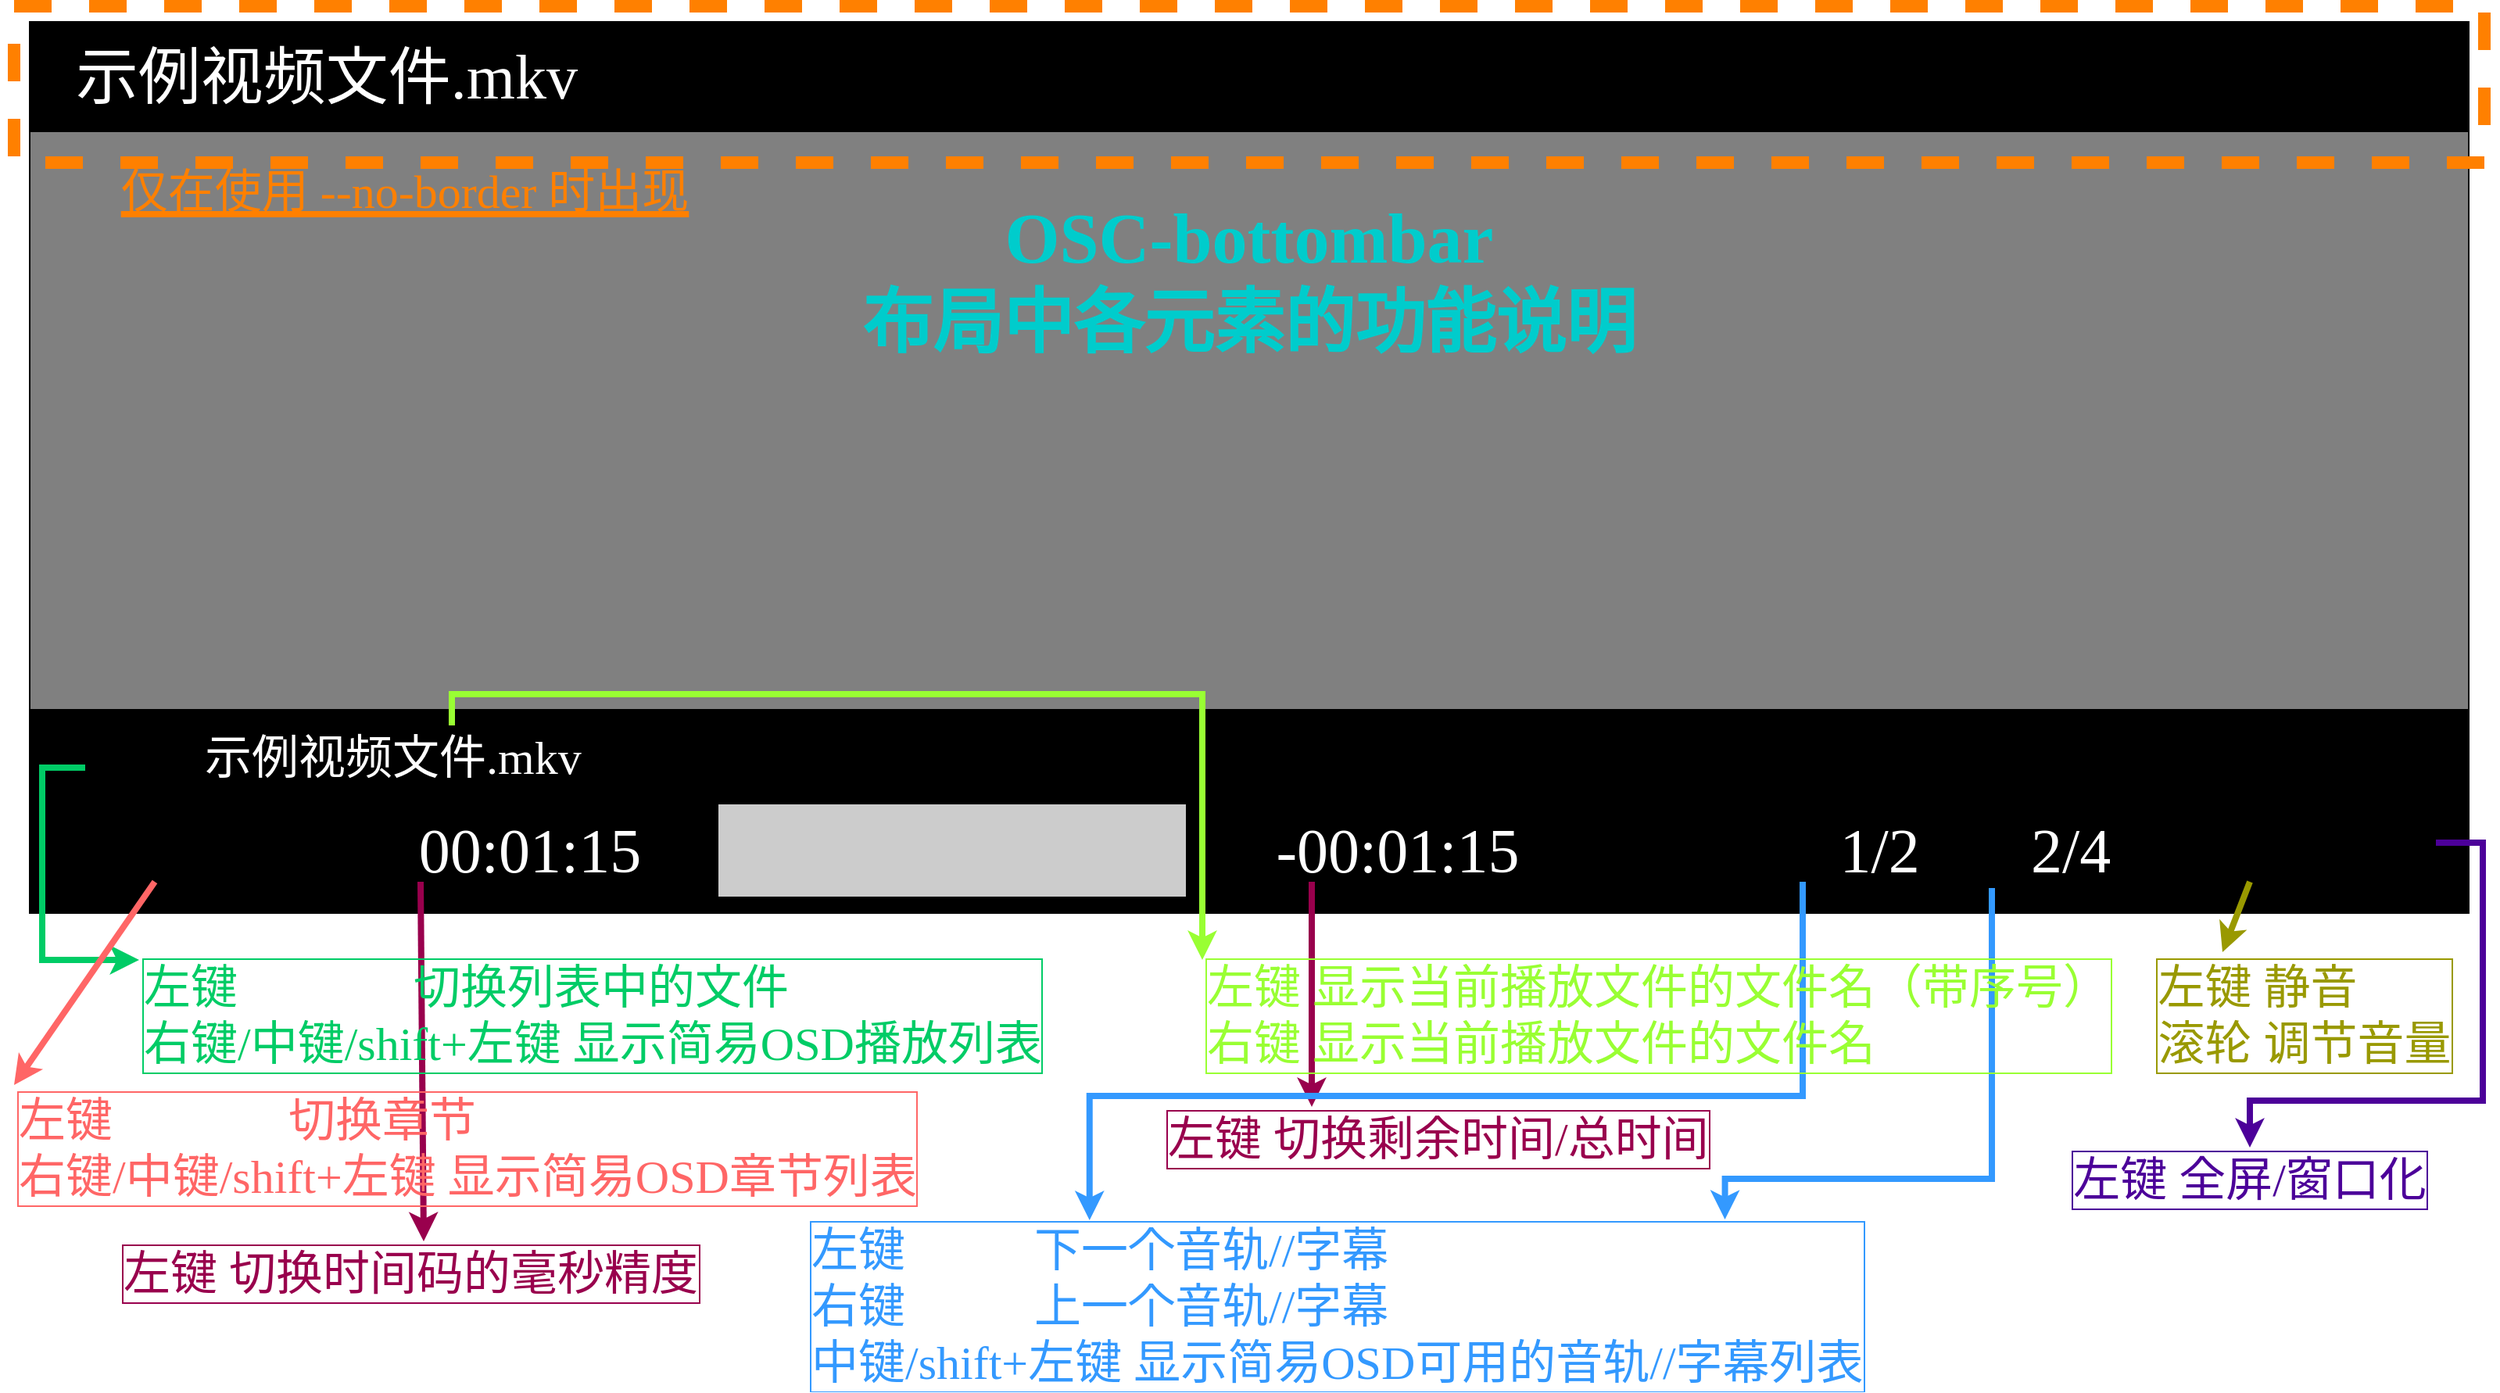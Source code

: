 <mxfile version="16.5.1" type="device"><diagram id="7h_FbiGgvGLcnMoeMuek" name="第 1 页"><mxGraphModel dx="2208" dy="1360" grid="1" gridSize="10" guides="1" tooltips="1" connect="1" arrows="1" fold="1" page="1" pageScale="1" pageWidth="1600" pageHeight="900" math="0" shadow="0"><root><mxCell id="0"/><mxCell id="1" parent="0"/><mxCell id="bVP3_HaGR9CUdi2udwyb-27" value="" style="group" vertex="1" connectable="0" parent="1"><mxGeometry x="20" y="20" width="1570" height="570" as="geometry"/></mxCell><mxCell id="bVP3_HaGR9CUdi2udwyb-1" value="" style="rounded=0;whiteSpace=wrap;html=1;fillColor=#808080;" vertex="1" parent="bVP3_HaGR9CUdi2udwyb-27"><mxGeometry width="1560" height="570" as="geometry"/></mxCell><mxCell id="bVP3_HaGR9CUdi2udwyb-5" value="" style="rounded=0;whiteSpace=wrap;html=1;fontFamily=思源等宽;fontSize=40;fontColor=#FFFFFF;fillColor=#000000;" vertex="1" parent="bVP3_HaGR9CUdi2udwyb-27"><mxGeometry width="1560" height="70" as="geometry"/></mxCell><mxCell id="bVP3_HaGR9CUdi2udwyb-2" value="&lt;font style=&quot;font-size: 40px;&quot;&gt;  &lt;/font&gt;" style="text;html=1;strokeColor=none;fillColor=none;align=center;verticalAlign=middle;whiteSpace=wrap;rounded=0;fontFamily=mpv-osd-symbols;fontColor=#FFFFFF;fontSize=40;" vertex="1" parent="bVP3_HaGR9CUdi2udwyb-27"><mxGeometry x="1380" width="180" height="70" as="geometry"/></mxCell><mxCell id="bVP3_HaGR9CUdi2udwyb-3" value="&lt;font face=&quot;思源等宽&quot; style=&quot;font-size: 40px;&quot;&gt;示例视频文件.mkv&lt;/font&gt;" style="text;html=1;strokeColor=none;fillColor=none;align=center;verticalAlign=middle;whiteSpace=wrap;rounded=0;fontFamily=mpv-osd-symbols;fontColor=#FFFFFF;fontSize=40;" vertex="1" parent="bVP3_HaGR9CUdi2udwyb-27"><mxGeometry width="380" height="70" as="geometry"/></mxCell><mxCell id="bVP3_HaGR9CUdi2udwyb-6" value="" style="rounded=0;whiteSpace=wrap;html=1;fontFamily=思源等宽;fontSize=40;fontColor=#FFFFFF;fillColor=#000000;" vertex="1" parent="bVP3_HaGR9CUdi2udwyb-27"><mxGeometry y="440" width="1560" height="50" as="geometry"/></mxCell><mxCell id="bVP3_HaGR9CUdi2udwyb-7" value="" style="rounded=0;whiteSpace=wrap;html=1;fontFamily=思源等宽;fontSize=40;fontColor=#FFFFFF;fillColor=#000000;" vertex="1" parent="bVP3_HaGR9CUdi2udwyb-27"><mxGeometry y="490" width="1560" height="80" as="geometry"/></mxCell><mxCell id="bVP3_HaGR9CUdi2udwyb-4" value="&lt;font style=&quot;font-size: 30px;&quot;&gt;&amp;nbsp; &lt;/font&gt;" style="text;html=1;strokeColor=none;fillColor=none;align=center;verticalAlign=middle;whiteSpace=wrap;rounded=0;fontFamily=mpv-osd-symbols;fontColor=#FFFFFF;fontSize=30;" vertex="1" parent="bVP3_HaGR9CUdi2udwyb-27"><mxGeometry y="440" width="120" height="60" as="geometry"/></mxCell><mxCell id="bVP3_HaGR9CUdi2udwyb-8" value="&lt;span style=&quot;font-size: 30px&quot;&gt;&lt;font style=&quot;font-size: 30px&quot;&gt;示例视频文件.mkv&lt;/font&gt;&lt;/span&gt;" style="text;html=1;strokeColor=none;fillColor=none;align=left;verticalAlign=middle;whiteSpace=wrap;rounded=0;fontFamily=思源等宽;fontColor=#FFFFFF;fontSize=30;" vertex="1" parent="bVP3_HaGR9CUdi2udwyb-27"><mxGeometry x="110" y="440" width="1440" height="60" as="geometry"/></mxCell><mxCell id="bVP3_HaGR9CUdi2udwyb-19" value="&lt;font style=&quot;font-size: 40px;&quot;&gt;&amp;nbsp; &amp;nbsp; &lt;/font&gt;" style="text;html=1;strokeColor=none;fillColor=none;align=center;verticalAlign=middle;whiteSpace=wrap;rounded=0;fontFamily=mpv-osd-symbols;fontColor=#FFFFFF;fontSize=40;" vertex="1" parent="bVP3_HaGR9CUdi2udwyb-27"><mxGeometry y="490" width="190" height="80" as="geometry"/></mxCell><mxCell id="bVP3_HaGR9CUdi2udwyb-21" value="" style="rounded=0;whiteSpace=wrap;html=1;fontFamily=思源等宽;fontSize=50;fontColor=#CCCCCC;fillColor=#CCCCCC;" vertex="1" parent="bVP3_HaGR9CUdi2udwyb-27"><mxGeometry x="440" y="500" width="300" height="60" as="geometry"/></mxCell><mxCell id="bVP3_HaGR9CUdi2udwyb-22" value="&lt;font face=&quot;思源等宽&quot; style=&quot;font-size: 40px;&quot;&gt;00:01:15&lt;/font&gt;" style="text;html=1;strokeColor=none;fillColor=none;align=center;verticalAlign=middle;whiteSpace=wrap;rounded=0;fontFamily=mpv-osd-symbols;fontColor=#FFFFFF;fontSize=40;" vertex="1" parent="bVP3_HaGR9CUdi2udwyb-27"><mxGeometry x="210" y="490" width="220" height="80" as="geometry"/></mxCell><mxCell id="bVP3_HaGR9CUdi2udwyb-23" value="&lt;font face=&quot;思源等宽&quot; style=&quot;font-size: 40px;&quot;&gt;-00:01:15&lt;/font&gt;" style="text;html=1;strokeColor=none;fillColor=none;align=center;verticalAlign=middle;whiteSpace=wrap;rounded=0;fontFamily=mpv-osd-symbols;fontColor=#FFFFFF;fontSize=40;" vertex="1" parent="bVP3_HaGR9CUdi2udwyb-27"><mxGeometry x="750" y="490" width="250" height="80" as="geometry"/></mxCell><mxCell id="bVP3_HaGR9CUdi2udwyb-24" value="&lt;font style=&quot;font-size: 40px&quot;&gt;&amp;nbsp;&lt;font face=&quot;思源等宽&quot; style=&quot;font-size: 40px&quot;&gt;1/2&lt;/font&gt;&amp;nbsp; &amp;nbsp; &lt;font face=&quot;思源等宽&quot; style=&quot;font-size: 40px&quot;&gt;2/4&lt;/font&gt;&amp;nbsp; &amp;nbsp; &amp;nbsp; &lt;/font&gt;" style="text;html=1;strokeColor=none;fillColor=none;align=center;verticalAlign=middle;whiteSpace=wrap;rounded=0;fontFamily=mpv-osd-symbols;fontColor=#FFFFFF;fontSize=40;" vertex="1" parent="bVP3_HaGR9CUdi2udwyb-27"><mxGeometry x="1010" y="490" width="550" height="80" as="geometry"/></mxCell><mxCell id="bVP3_HaGR9CUdi2udwyb-9" value="&lt;font style=&quot;font-size: 45px&quot; color=&quot;#00cccc&quot;&gt;&lt;b&gt;OSC-bottombar&lt;br&gt;布局中各元素的功能说明&lt;/b&gt;&lt;/font&gt;" style="text;html=1;strokeColor=none;fillColor=none;align=center;verticalAlign=middle;whiteSpace=wrap;rounded=0;fontFamily=思源等宽;fontSize=40;fontColor=#FFFFFF;" vertex="1" parent="bVP3_HaGR9CUdi2udwyb-27"><mxGeometry x="524" y="110" width="512" height="110" as="geometry"/></mxCell><mxCell id="bVP3_HaGR9CUdi2udwyb-31" value="" style="group" vertex="1" connectable="0" parent="bVP3_HaGR9CUdi2udwyb-27"><mxGeometry x="-10" y="-10" width="1580" height="130" as="geometry"/></mxCell><mxCell id="bVP3_HaGR9CUdi2udwyb-28" value="" style="rounded=0;whiteSpace=wrap;html=1;fontFamily=思源等宽;fontSize=40;fontColor=#CCCCCC;fillColor=none;dashed=1;strokeColor=#FF8000;strokeWidth=8;" vertex="1" parent="bVP3_HaGR9CUdi2udwyb-31"><mxGeometry width="1580" height="100" as="geometry"/></mxCell><mxCell id="bVP3_HaGR9CUdi2udwyb-29" value="&lt;u&gt;&lt;font style=&quot;font-size: 30px&quot;&gt;仅在使用 --no-border 时出现&lt;/font&gt;&lt;/u&gt;" style="text;html=1;strokeColor=none;fillColor=none;align=center;verticalAlign=middle;whiteSpace=wrap;rounded=0;dashed=1;fontFamily=思源等宽;fontSize=40;fontColor=#FF8000;" vertex="1" parent="bVP3_HaGR9CUdi2udwyb-31"><mxGeometry x="10" y="100" width="480" height="30" as="geometry"/></mxCell><mxCell id="bVP3_HaGR9CUdi2udwyb-36" value="" style="edgeStyle=elbowEdgeStyle;elbow=vertical;endArrow=classic;html=1;rounded=0;fontFamily=思源等宽;fontSize=30;fontColor=none;strokeColor=#99FF33;strokeWidth=4;labelBackgroundColor=default;noLabel=1;entryX=0;entryY=0;entryDx=0;entryDy=0;" edge="1" parent="bVP3_HaGR9CUdi2udwyb-27" target="bVP3_HaGR9CUdi2udwyb-38"><mxGeometry width="50" height="50" relative="1" as="geometry"><mxPoint x="270" y="450" as="sourcePoint"/><mxPoint x="730" y="600" as="targetPoint"/><Array as="points"><mxPoint x="330" y="430"/></Array></mxGeometry></mxCell><mxCell id="bVP3_HaGR9CUdi2udwyb-34" value="" style="edgeStyle=elbowEdgeStyle;elbow=horizontal;endArrow=classic;html=1;rounded=0;fontFamily=思源等宽;fontSize=30;fontColor=#FF8000;exitX=0.25;exitY=0;exitDx=0;exitDy=0;strokeColor=#00CC66;strokeWidth=4;entryX=0;entryY=0;entryDx=0;entryDy=0;" edge="1" parent="1" target="bVP3_HaGR9CUdi2udwyb-35"><mxGeometry width="50" height="50" relative="1" as="geometry"><mxPoint x="55.5" y="497" as="sourcePoint"/><mxPoint x="85" y="632" as="targetPoint"/><Array as="points"><mxPoint x="28" y="647"/></Array></mxGeometry></mxCell><mxCell id="bVP3_HaGR9CUdi2udwyb-39" value="" style="endArrow=classic;html=1;rounded=0;labelBackgroundColor=default;fontFamily=思源等宽;fontSize=30;fontColor=#99FF33;strokeColor=#FF6666;strokeWidth=4;entryX=0;entryY=0;entryDx=0;entryDy=0;" edge="1" parent="1" target="bVP3_HaGR9CUdi2udwyb-40"><mxGeometry width="50" height="50" relative="1" as="geometry"><mxPoint x="100" y="570" as="sourcePoint"/><mxPoint x="100" y="710" as="targetPoint"/></mxGeometry></mxCell><mxCell id="bVP3_HaGR9CUdi2udwyb-42" value="" style="endArrow=classic;html=1;rounded=0;labelBackgroundColor=default;fontFamily=思源等宽;fontSize=30;fontColor=#FF6666;strokeColor=#99004D;strokeWidth=4;entryX=0.5;entryY=0;entryDx=0;entryDy=0;" edge="1" parent="1" target="bVP3_HaGR9CUdi2udwyb-43"><mxGeometry width="50" height="50" relative="1" as="geometry"><mxPoint x="270" y="570" as="sourcePoint"/><mxPoint x="270" y="800" as="targetPoint"/></mxGeometry></mxCell><mxCell id="bVP3_HaGR9CUdi2udwyb-43" value="左键 切换时间码的毫秒精度" style="text;html=1;strokeColor=none;fillColor=none;align=left;verticalAlign=middle;whiteSpace=wrap;rounded=0;dashed=1;labelBackgroundColor=none;labelBorderColor=#99004D;fontFamily=思源等宽;fontSize=30;fontColor=#99004D;" vertex="1" parent="1"><mxGeometry x="77" y="800" width="390" height="40" as="geometry"/></mxCell><mxCell id="bVP3_HaGR9CUdi2udwyb-40" value="左键&amp;nbsp; &amp;nbsp; &amp;nbsp; &amp;nbsp; &amp;nbsp; &amp;nbsp; &amp;nbsp; &amp;nbsp;切换章节&lt;br&gt;右键/中键/shift+左键 显示简易OSD章节列表" style="text;html=1;strokeColor=none;fillColor=none;align=left;verticalAlign=middle;whiteSpace=wrap;rounded=0;dashed=1;labelBackgroundColor=none;labelBorderColor=#FF6666;fontFamily=思源等宽;fontSize=30;fontColor=#FF6666;" vertex="1" parent="1"><mxGeometry x="10" y="700" width="670" height="80" as="geometry"/></mxCell><mxCell id="bVP3_HaGR9CUdi2udwyb-35" value="左键&amp;nbsp; &amp;nbsp; &amp;nbsp; &amp;nbsp; &amp;nbsp; &amp;nbsp; &amp;nbsp; &amp;nbsp;切换列表中的文件&lt;br&gt;&lt;div&gt;&lt;span&gt;右键/中键/shift+左键 显示简易OSD播放列表&lt;/span&gt;&lt;/div&gt;" style="text;html=1;strokeColor=none;fillColor=none;align=left;verticalAlign=middle;whiteSpace=wrap;rounded=0;dashed=1;fontFamily=思源等宽;fontSize=30;fontColor=#00CC66;labelBorderColor=#00CC66;labelBackgroundColor=none;" vertex="1" parent="1"><mxGeometry x="90" y="620" width="670" height="70" as="geometry"/></mxCell><mxCell id="bVP3_HaGR9CUdi2udwyb-44" value="左键 切换剩余时间/总时间" style="text;html=1;strokeColor=none;fillColor=none;align=left;verticalAlign=middle;whiteSpace=wrap;rounded=0;dashed=1;labelBackgroundColor=none;labelBorderColor=#99004D;fontFamily=思源等宽;fontSize=30;fontColor=#99004D;" vertex="1" parent="1"><mxGeometry x="745" y="714" width="380" height="40" as="geometry"/></mxCell><mxCell id="bVP3_HaGR9CUdi2udwyb-45" value="" style="endArrow=classic;html=1;rounded=0;labelBackgroundColor=default;fontFamily=思源等宽;fontSize=30;fontColor=#FF6666;strokeColor=#99004D;strokeWidth=4;entryX=0.25;entryY=0;entryDx=0;entryDy=0;" edge="1" parent="1" target="bVP3_HaGR9CUdi2udwyb-44"><mxGeometry width="50" height="50" relative="1" as="geometry"><mxPoint x="840" y="570" as="sourcePoint"/><mxPoint x="840" y="710" as="targetPoint"/></mxGeometry></mxCell><mxCell id="bVP3_HaGR9CUdi2udwyb-46" value="" style="edgeStyle=elbowEdgeStyle;elbow=vertical;endArrow=classic;html=1;rounded=0;labelBackgroundColor=default;fontFamily=思源等宽;fontSize=30;fontColor=#99004D;strokeColor=#3399FF;strokeWidth=4;entryX=0.231;entryY=0.004;entryDx=0;entryDy=0;entryPerimeter=0;" edge="1" parent="1" target="bVP3_HaGR9CUdi2udwyb-47"><mxGeometry width="50" height="50" relative="1" as="geometry"><mxPoint x="1154" y="570" as="sourcePoint"/><mxPoint x="690" y="734" as="targetPoint"/><Array as="points"><mxPoint x="920" y="707"/></Array></mxGeometry></mxCell><mxCell id="bVP3_HaGR9CUdi2udwyb-47" value="左键&amp;nbsp; &amp;nbsp; &amp;nbsp; &amp;nbsp; &amp;nbsp; &amp;nbsp;下一个音轨//字幕&lt;br&gt;右键&amp;nbsp; &amp;nbsp; &amp;nbsp; &amp;nbsp; &amp;nbsp; &amp;nbsp;上一个音轨//字幕&lt;br&gt;中键/shift+左键 显示简易OSD可用的音轨//字幕列表" style="text;html=1;strokeColor=none;fillColor=none;align=left;verticalAlign=middle;whiteSpace=wrap;rounded=0;dashed=1;labelBackgroundColor=none;labelBorderColor=#3399FF;fontFamily=思源等宽;fontSize=30;fontColor=#3399FF;" vertex="1" parent="1"><mxGeometry x="517" y="786" width="783" height="110" as="geometry"/></mxCell><mxCell id="bVP3_HaGR9CUdi2udwyb-49" value="" style="edgeStyle=segmentEdgeStyle;endArrow=classic;html=1;rounded=0;labelBackgroundColor=default;fontFamily=思源等宽;fontSize=30;fontColor=#3399FF;strokeColor=#3399FF;strokeWidth=4;entryX=0.75;entryY=0;entryDx=0;entryDy=0;" edge="1" parent="1" target="bVP3_HaGR9CUdi2udwyb-47"><mxGeometry width="50" height="50" relative="1" as="geometry"><mxPoint x="1275" y="574" as="sourcePoint"/><mxPoint x="1140" y="714" as="targetPoint"/><Array as="points"><mxPoint x="1275" y="760"/><mxPoint x="1104" y="760"/></Array></mxGeometry></mxCell><mxCell id="bVP3_HaGR9CUdi2udwyb-38" value="左键 显示当前播放文件的文件名（带序号）&lt;br&gt;&lt;div&gt;右键 显示当前播放文件的文件名&lt;/div&gt;" style="text;html=1;strokeColor=none;fillColor=none;align=left;verticalAlign=middle;whiteSpace=wrap;rounded=0;dashed=1;labelBorderColor=#99FF33;fontFamily=思源等宽;fontSize=30;fontColor=#99FF33;labelBackgroundColor=none;" vertex="1" parent="1"><mxGeometry x="770" y="620" width="600" height="70" as="geometry"/></mxCell><mxCell id="bVP3_HaGR9CUdi2udwyb-50" value="" style="endArrow=classic;html=1;rounded=0;labelBackgroundColor=default;fontFamily=思源等宽;fontSize=30;fontColor=#999900;strokeColor=#999900;strokeWidth=4;entryX=0.25;entryY=0;entryDx=0;entryDy=0;" edge="1" parent="1" target="bVP3_HaGR9CUdi2udwyb-51"><mxGeometry width="50" height="50" relative="1" as="geometry"><mxPoint x="1440" y="570" as="sourcePoint"/><mxPoint x="1450" y="630" as="targetPoint"/></mxGeometry></mxCell><mxCell id="bVP3_HaGR9CUdi2udwyb-51" value="&lt;div style=&quot;text-align: left&quot;&gt;&lt;span&gt;左键 静音&lt;/span&gt;&lt;/div&gt;&lt;div style=&quot;text-align: left&quot;&gt;&lt;span&gt;滚轮 调节音量&lt;/span&gt;&lt;/div&gt;" style="text;html=1;strokeColor=none;fillColor=none;align=center;verticalAlign=middle;whiteSpace=wrap;rounded=0;dashed=1;labelBackgroundColor=none;labelBorderColor=#999900;fontFamily=思源等宽;fontSize=30;fontColor=#999900;" vertex="1" parent="1"><mxGeometry x="1370" y="615" width="210" height="80" as="geometry"/></mxCell><mxCell id="bVP3_HaGR9CUdi2udwyb-52" value="" style="edgeStyle=segmentEdgeStyle;endArrow=classic;html=1;rounded=0;labelBackgroundColor=default;fontFamily=思源等宽;fontSize=30;fontColor=#999900;strokeColor=#4C0099;strokeWidth=4;entryX=0.5;entryY=0;entryDx=0;entryDy=0;" edge="1" parent="1" target="bVP3_HaGR9CUdi2udwyb-53"><mxGeometry width="50" height="50" relative="1" as="geometry"><mxPoint x="1559" y="545" as="sourcePoint"/><mxPoint x="1469" y="765" as="targetPoint"/><Array as="points"><mxPoint x="1589" y="545"/><mxPoint x="1589" y="710"/><mxPoint x="1440" y="710"/></Array></mxGeometry></mxCell><mxCell id="bVP3_HaGR9CUdi2udwyb-53" value="左键 全屏/窗口化" style="text;html=1;strokeColor=none;fillColor=none;align=center;verticalAlign=middle;whiteSpace=wrap;rounded=0;dashed=1;labelBackgroundColor=none;labelBorderColor=#4C0099;fontFamily=思源等宽;fontSize=30;fontColor=#4C0099;" vertex="1" parent="1"><mxGeometry x="1310" y="740" width="260" height="40" as="geometry"/></mxCell></root></mxGraphModel></diagram></mxfile>